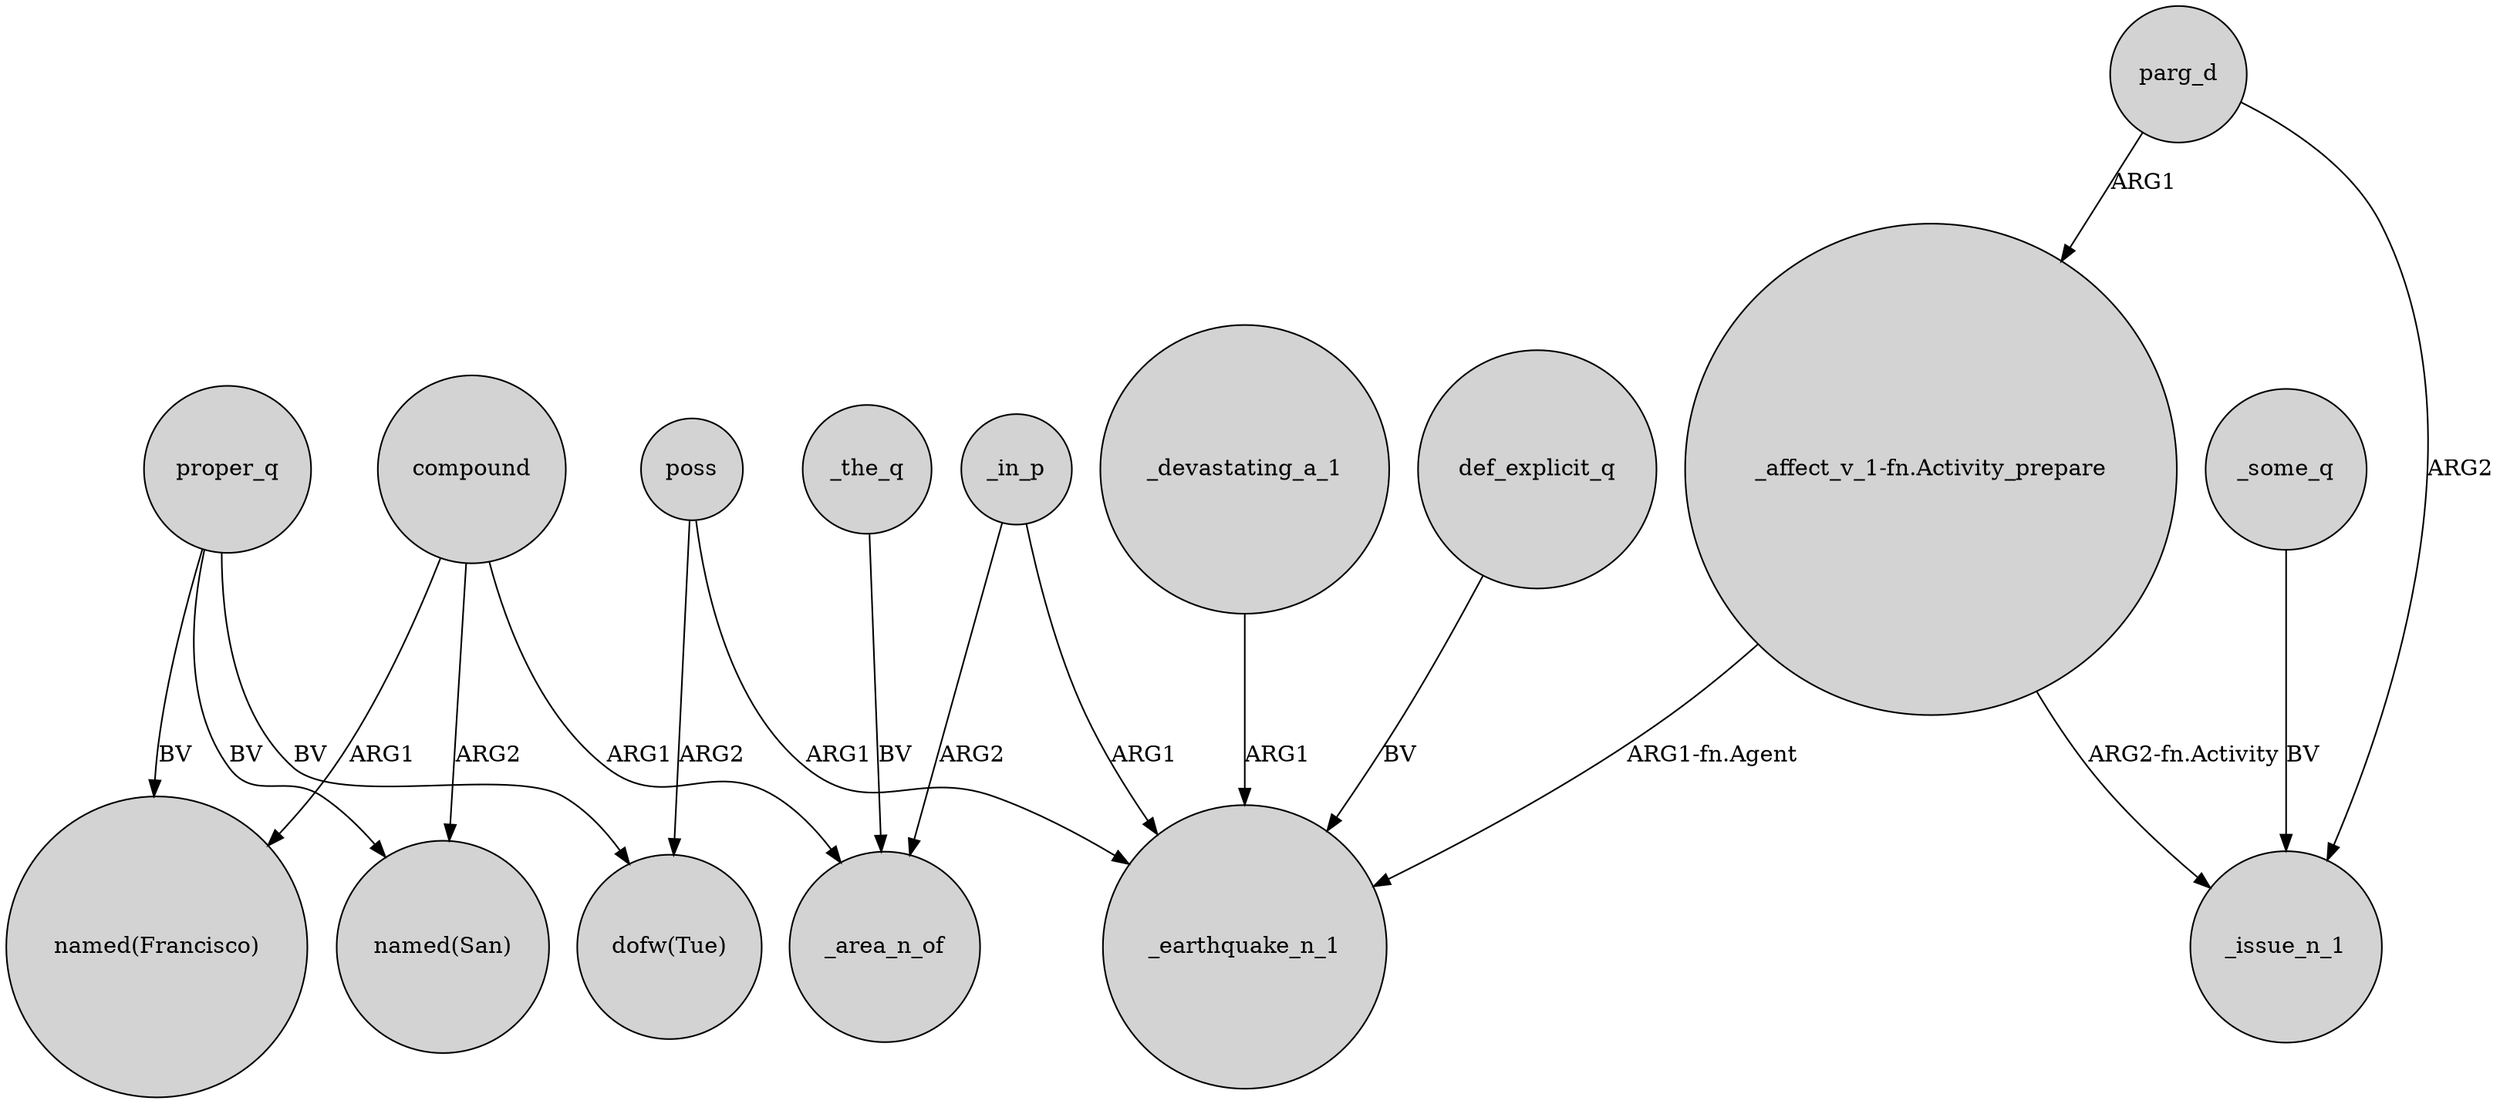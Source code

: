 digraph {
	node [shape=circle style=filled]
	def_explicit_q -> _earthquake_n_1 [label=BV]
	parg_d -> _issue_n_1 [label=ARG2]
	proper_q -> "named(San)" [label=BV]
	proper_q -> "named(Francisco)" [label=BV]
	poss -> _earthquake_n_1 [label=ARG1]
	_in_p -> _earthquake_n_1 [label=ARG1]
	"_affect_v_1-fn.Activity_prepare" -> _earthquake_n_1 [label="ARG1-fn.Agent"]
	"_affect_v_1-fn.Activity_prepare" -> _issue_n_1 [label="ARG2-fn.Activity"]
	parg_d -> "_affect_v_1-fn.Activity_prepare" [label=ARG1]
	poss -> "dofw(Tue)" [label=ARG2]
	_in_p -> _area_n_of [label=ARG2]
	compound -> "named(Francisco)" [label=ARG1]
	_the_q -> _area_n_of [label=BV]
	compound -> _area_n_of [label=ARG1]
	_some_q -> _issue_n_1 [label=BV]
	_devastating_a_1 -> _earthquake_n_1 [label=ARG1]
	proper_q -> "dofw(Tue)" [label=BV]
	compound -> "named(San)" [label=ARG2]
}
